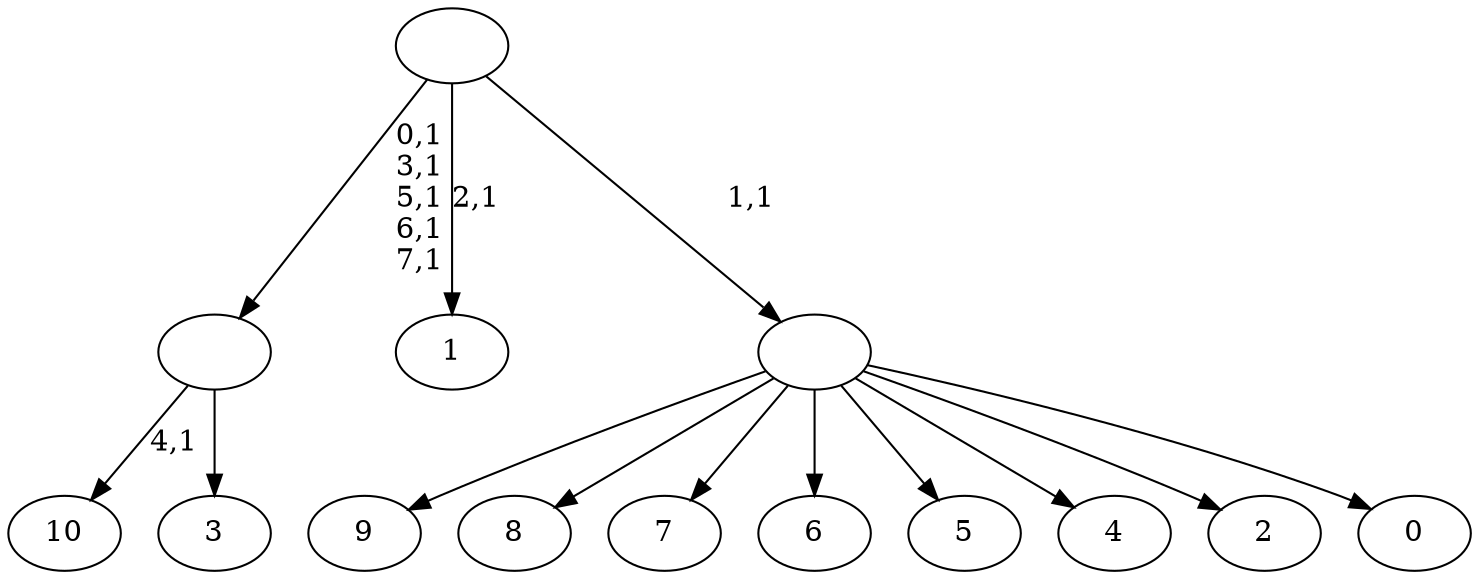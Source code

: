 digraph T {
	19 [label="10"]
	17 [label="9"]
	16 [label="8"]
	15 [label="7"]
	14 [label="6"]
	13 [label="5"]
	12 [label="4"]
	11 [label="3"]
	10 [label=""]
	5 [label="2"]
	4 [label="1"]
	2 [label="0"]
	1 [label=""]
	0 [label=""]
	10 -> 19 [label="4,1"]
	10 -> 11 [label=""]
	1 -> 17 [label=""]
	1 -> 16 [label=""]
	1 -> 15 [label=""]
	1 -> 14 [label=""]
	1 -> 13 [label=""]
	1 -> 12 [label=""]
	1 -> 5 [label=""]
	1 -> 2 [label=""]
	0 -> 4 [label="2,1"]
	0 -> 10 [label="0,1\n3,1\n5,1\n6,1\n7,1"]
	0 -> 1 [label="1,1"]
}
